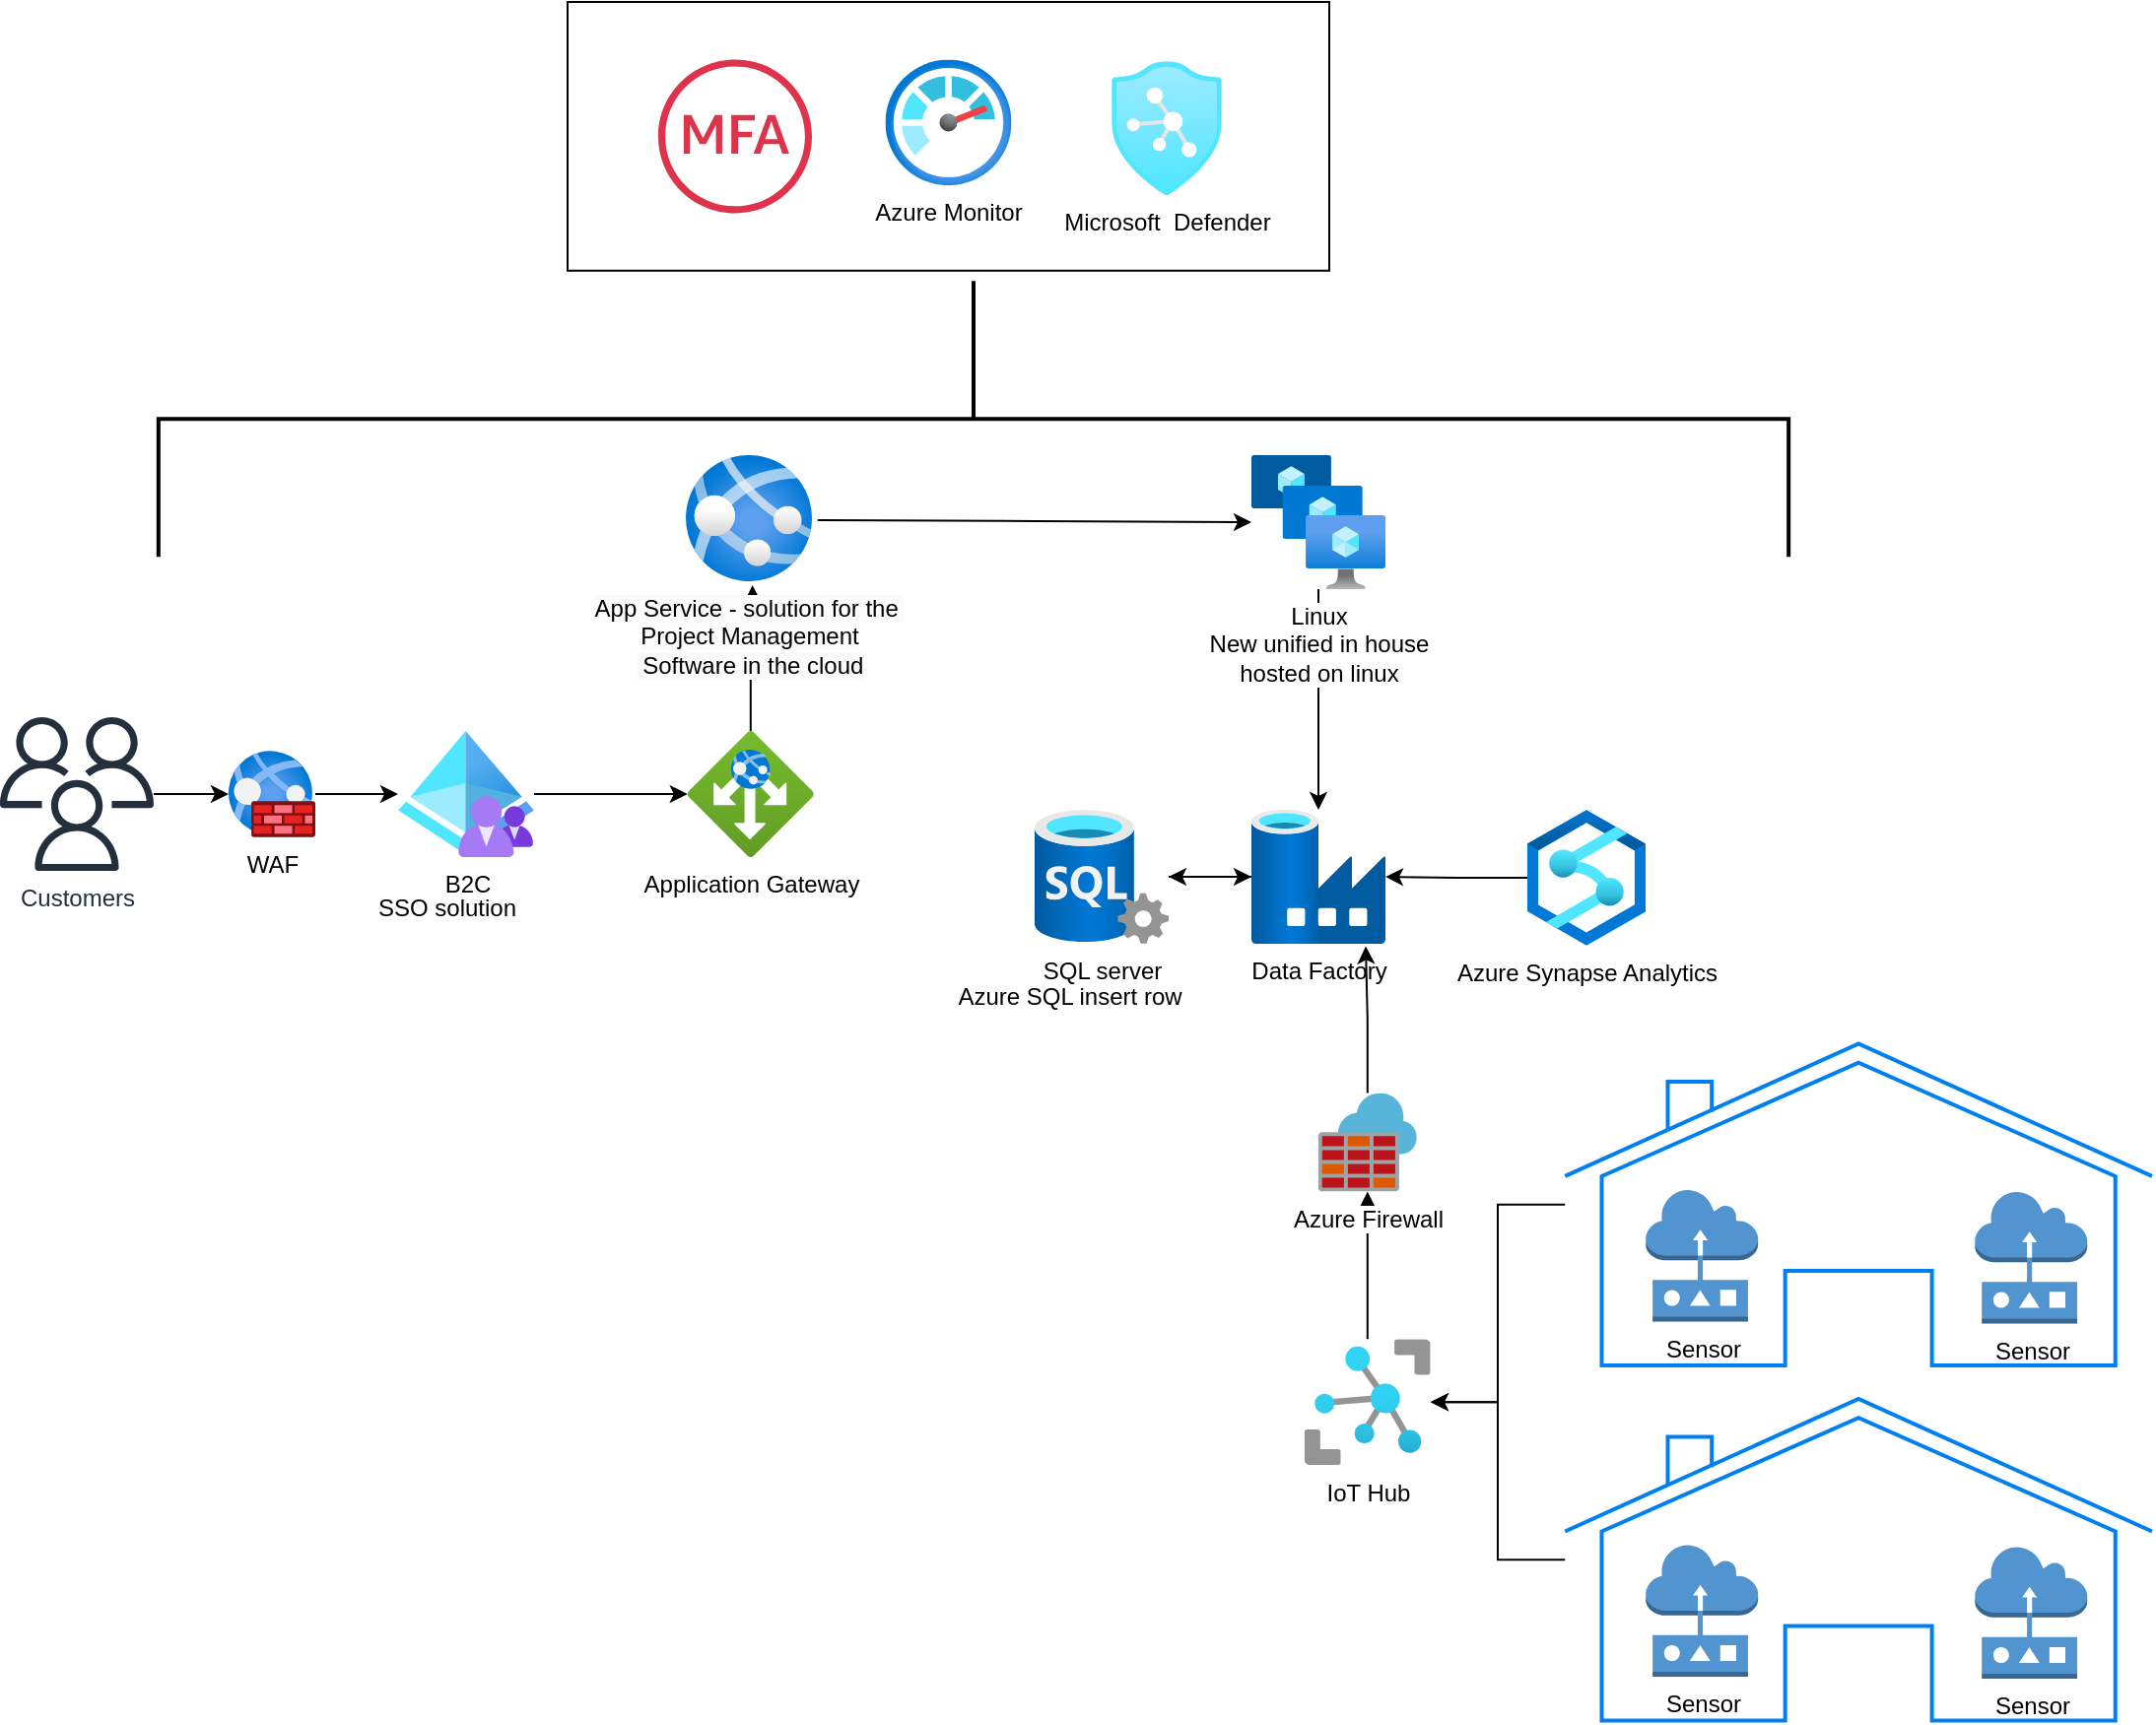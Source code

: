 <mxfile version="21.7.4" type="github">
  <diagram name="Page-1" id="bsTo58zp84ljqE6qS9Kt">
    <mxGraphModel dx="2736" dy="1051" grid="1" gridSize="10" guides="1" tooltips="1" connect="1" arrows="1" fold="1" page="1" pageScale="1" pageWidth="827" pageHeight="1169" math="0" shadow="0">
      <root>
        <mxCell id="0" />
        <mxCell id="1" parent="0" />
        <mxCell id="RAjeQEvejyIeY-pR_Ogj-1" value="" style="verticalLabelPosition=bottom;verticalAlign=top;html=1;shape=mxgraph.basic.rect;fillColor2=none;strokeWidth=1;size=20;indent=5;" vertex="1" parent="1">
          <mxGeometry x="10" y="100.0" width="386.5" height="136.37" as="geometry" />
        </mxCell>
        <mxCell id="RAjeQEvejyIeY-pR_Ogj-5" style="edgeStyle=orthogonalEdgeStyle;rounded=0;orthogonalLoop=1;jettySize=auto;html=1;" edge="1" parent="1" source="RAjeQEvejyIeY-pR_Ogj-6" target="RAjeQEvejyIeY-pR_Ogj-33">
          <mxGeometry relative="1" as="geometry" />
        </mxCell>
        <mxCell id="RAjeQEvejyIeY-pR_Ogj-6" value="Data Factory&lt;br&gt;" style="image;aspect=fixed;html=1;points=[];align=center;fontSize=12;image=img/lib/azure2/databases/Data_Factory.svg;" vertex="1" parent="1">
          <mxGeometry x="357" y="510" width="68" height="68" as="geometry" />
        </mxCell>
        <mxCell id="RAjeQEvejyIeY-pR_Ogj-7" style="edgeStyle=orthogonalEdgeStyle;rounded=0;orthogonalLoop=1;jettySize=auto;html=1;" edge="1" parent="1" source="RAjeQEvejyIeY-pR_Ogj-8" target="RAjeQEvejyIeY-pR_Ogj-6">
          <mxGeometry relative="1" as="geometry" />
        </mxCell>
        <mxCell id="RAjeQEvejyIeY-pR_Ogj-8" value="Azure Synapse Analytics" style="image;aspect=fixed;html=1;points=[];align=center;fontSize=12;image=img/lib/azure2/analytics/Azure_Synapse_Analytics.svg;" vertex="1" parent="1">
          <mxGeometry x="497" y="510" width="60" height="69" as="geometry" />
        </mxCell>
        <mxCell id="RAjeQEvejyIeY-pR_Ogj-10" value="Microsoft&amp;nbsp; Defender" style="image;aspect=fixed;html=1;points=[];align=center;fontSize=12;image=img/lib/azure2/security/Azure_Defender.svg;" vertex="1" parent="1">
          <mxGeometry x="286" y="130.18" width="56.0" height="68" as="geometry" />
        </mxCell>
        <mxCell id="RAjeQEvejyIeY-pR_Ogj-11" value="Azure Monitor" style="image;aspect=fixed;html=1;points=[];align=center;fontSize=12;image=img/lib/azure2/management_governance/Monitor.svg;" vertex="1" parent="1">
          <mxGeometry x="171.25" y="129.19" width="64" height="64" as="geometry" />
        </mxCell>
        <mxCell id="RAjeQEvejyIeY-pR_Ogj-12" style="edgeStyle=orthogonalEdgeStyle;rounded=0;orthogonalLoop=1;jettySize=auto;html=1;entryX=0.853;entryY=1.018;entryDx=0;entryDy=0;entryPerimeter=0;" edge="1" parent="1" source="RAjeQEvejyIeY-pR_Ogj-61" target="RAjeQEvejyIeY-pR_Ogj-6">
          <mxGeometry relative="1" as="geometry">
            <mxPoint x="418.9" y="718.0" as="targetPoint" />
          </mxGeometry>
        </mxCell>
        <mxCell id="RAjeQEvejyIeY-pR_Ogj-13" style="edgeStyle=orthogonalEdgeStyle;rounded=0;orthogonalLoop=1;jettySize=auto;html=1;" edge="1" parent="1" source="RAjeQEvejyIeY-pR_Ogj-14" target="RAjeQEvejyIeY-pR_Ogj-61">
          <mxGeometry relative="1" as="geometry" />
        </mxCell>
        <mxCell id="RAjeQEvejyIeY-pR_Ogj-14" value="IoT Hub&lt;br&gt;" style="image;aspect=fixed;html=1;points=[];align=center;fontSize=12;image=img/lib/azure2/iot/IoT_Hub.svg;" vertex="1" parent="1">
          <mxGeometry x="383.9" y="778.63" width="64" height="64" as="geometry" />
        </mxCell>
        <mxCell id="RAjeQEvejyIeY-pR_Ogj-20" style="edgeStyle=orthogonalEdgeStyle;rounded=0;orthogonalLoop=1;jettySize=auto;html=1;" edge="1" parent="1" source="RAjeQEvejyIeY-pR_Ogj-21" target="RAjeQEvejyIeY-pR_Ogj-14">
          <mxGeometry relative="1" as="geometry" />
        </mxCell>
        <mxCell id="RAjeQEvejyIeY-pR_Ogj-21" value="" style="html=1;verticalLabelPosition=bottom;align=center;labelBackgroundColor=#ffffff;verticalAlign=top;strokeWidth=2;strokeColor=#0080F0;shadow=0;dashed=0;shape=mxgraph.ios7.icons.home;" vertex="1" parent="1">
          <mxGeometry x="516.13" y="628.74" width="297.87" height="163.26" as="geometry" />
        </mxCell>
        <mxCell id="RAjeQEvejyIeY-pR_Ogj-22" value="Sensor&lt;br&gt;" style="outlineConnect=0;dashed=0;verticalLabelPosition=bottom;verticalAlign=top;align=center;html=1;shape=mxgraph.aws3.sensor;fillColor=#5294CF;gradientColor=none;" vertex="1" parent="1">
          <mxGeometry x="724.18" y="703.74" width="56.95" height="67" as="geometry" />
        </mxCell>
        <mxCell id="RAjeQEvejyIeY-pR_Ogj-23" value="Sensor&lt;br&gt;" style="outlineConnect=0;dashed=0;verticalLabelPosition=bottom;verticalAlign=top;align=center;html=1;shape=mxgraph.aws3.sensor;fillColor=#5294CF;gradientColor=none;" vertex="1" parent="1">
          <mxGeometry x="557.13" y="702.74" width="56.95" height="67" as="geometry" />
        </mxCell>
        <mxCell id="RAjeQEvejyIeY-pR_Ogj-24" style="edgeStyle=orthogonalEdgeStyle;rounded=0;orthogonalLoop=1;jettySize=auto;html=1;" edge="1" parent="1" source="RAjeQEvejyIeY-pR_Ogj-25" target="RAjeQEvejyIeY-pR_Ogj-14">
          <mxGeometry relative="1" as="geometry" />
        </mxCell>
        <mxCell id="RAjeQEvejyIeY-pR_Ogj-25" value="" style="html=1;verticalLabelPosition=bottom;align=center;labelBackgroundColor=#ffffff;verticalAlign=top;strokeWidth=2;strokeColor=#0080F0;shadow=0;dashed=0;shape=mxgraph.ios7.icons.home;" vertex="1" parent="1">
          <mxGeometry x="516.13" y="809" width="297.87" height="163.26" as="geometry" />
        </mxCell>
        <mxCell id="RAjeQEvejyIeY-pR_Ogj-26" value="Sensor&lt;br&gt;" style="outlineConnect=0;dashed=0;verticalLabelPosition=bottom;verticalAlign=top;align=center;html=1;shape=mxgraph.aws3.sensor;fillColor=#5294CF;gradientColor=none;" vertex="1" parent="1">
          <mxGeometry x="724.18" y="884" width="56.95" height="67" as="geometry" />
        </mxCell>
        <mxCell id="RAjeQEvejyIeY-pR_Ogj-27" value="Sensor&lt;br&gt;" style="outlineConnect=0;dashed=0;verticalLabelPosition=bottom;verticalAlign=top;align=center;html=1;shape=mxgraph.aws3.sensor;fillColor=#5294CF;gradientColor=none;" vertex="1" parent="1">
          <mxGeometry x="557.13" y="883" width="56.95" height="67" as="geometry" />
        </mxCell>
        <mxCell id="RAjeQEvejyIeY-pR_Ogj-30" value="Customers" style="sketch=0;outlineConnect=0;fontColor=#232F3E;gradientColor=none;fillColor=#232F3D;strokeColor=none;dashed=0;verticalLabelPosition=bottom;verticalAlign=top;align=center;html=1;fontSize=12;fontStyle=0;aspect=fixed;pointerEvents=1;shape=mxgraph.aws4.users;" vertex="1" parent="1">
          <mxGeometry x="-278" y="463" width="78" height="78" as="geometry" />
        </mxCell>
        <mxCell id="RAjeQEvejyIeY-pR_Ogj-32" style="edgeStyle=orthogonalEdgeStyle;rounded=0;orthogonalLoop=1;jettySize=auto;html=1;" edge="1" parent="1" source="RAjeQEvejyIeY-pR_Ogj-33" target="RAjeQEvejyIeY-pR_Ogj-6">
          <mxGeometry relative="1" as="geometry" />
        </mxCell>
        <mxCell id="RAjeQEvejyIeY-pR_Ogj-33" value="SQL server&lt;br&gt;" style="image;aspect=fixed;html=1;points=[];align=center;fontSize=12;image=img/lib/azure2/databases/SQL_Server.svg;" vertex="1" parent="1">
          <mxGeometry x="247" y="510" width="68" height="68" as="geometry" />
        </mxCell>
        <mxCell id="RAjeQEvejyIeY-pR_Ogj-34" value="Azure SQL insert row" style="text;strokeColor=none;align=center;fillColor=none;html=1;verticalAlign=middle;whiteSpace=wrap;rounded=0;" vertex="1" parent="1">
          <mxGeometry x="190.0" y="575" width="150" height="60" as="geometry" />
        </mxCell>
        <mxCell id="RAjeQEvejyIeY-pR_Ogj-40" value="" style="edgeStyle=orthogonalEdgeStyle;rounded=0;orthogonalLoop=1;jettySize=auto;html=1;" edge="1" parent="1" source="RAjeQEvejyIeY-pR_Ogj-55" target="RAjeQEvejyIeY-pR_Ogj-42">
          <mxGeometry relative="1" as="geometry">
            <mxPoint x="-142" y="502" as="sourcePoint" />
            <mxPoint x="93" y="505" as="targetPoint" />
          </mxGeometry>
        </mxCell>
        <mxCell id="RAjeQEvejyIeY-pR_Ogj-41" style="edgeStyle=orthogonalEdgeStyle;rounded=0;orthogonalLoop=1;jettySize=auto;html=1;" edge="1" parent="1" source="RAjeQEvejyIeY-pR_Ogj-42" target="RAjeQEvejyIeY-pR_Ogj-49">
          <mxGeometry relative="1" as="geometry" />
        </mxCell>
        <mxCell id="RAjeQEvejyIeY-pR_Ogj-42" value="B2C" style="image;aspect=fixed;html=1;points=[];align=center;fontSize=12;image=img/lib/azure2/identity/Azure_AD_B2C.svg;" vertex="1" parent="1">
          <mxGeometry x="-76" y="470" width="69" height="64" as="geometry" />
        </mxCell>
        <mxCell id="RAjeQEvejyIeY-pR_Ogj-43" value="SSO solution" style="text;strokeColor=none;align=center;fillColor=none;html=1;verticalAlign=middle;whiteSpace=wrap;rounded=0;" vertex="1" parent="1">
          <mxGeometry x="-101.5" y="535" width="100" height="50" as="geometry" />
        </mxCell>
        <mxCell id="RAjeQEvejyIeY-pR_Ogj-44" style="edgeStyle=orthogonalEdgeStyle;rounded=0;orthogonalLoop=1;jettySize=auto;html=1;" edge="1" parent="1" source="RAjeQEvejyIeY-pR_Ogj-45" target="RAjeQEvejyIeY-pR_Ogj-6">
          <mxGeometry relative="1" as="geometry" />
        </mxCell>
        <mxCell id="RAjeQEvejyIeY-pR_Ogj-45" value="Linux&lt;br style=&quot;border-color: var(--border-color);&quot;&gt;New unified in house&lt;br style=&quot;border-color: var(--border-color);&quot;&gt;hosted on linux" style="image;aspect=fixed;html=1;points=[];align=center;fontSize=12;image=img/lib/azure2/compute/VM_Scale_Sets.svg;" vertex="1" parent="1">
          <mxGeometry x="357" y="330" width="68" height="68" as="geometry" />
        </mxCell>
        <mxCell id="RAjeQEvejyIeY-pR_Ogj-48" style="edgeStyle=orthogonalEdgeStyle;rounded=0;orthogonalLoop=1;jettySize=auto;html=1;" edge="1" parent="1" source="RAjeQEvejyIeY-pR_Ogj-49">
          <mxGeometry relative="1" as="geometry">
            <mxPoint x="103.818" y="396" as="targetPoint" />
          </mxGeometry>
        </mxCell>
        <mxCell id="RAjeQEvejyIeY-pR_Ogj-49" value="Application Gateway" style="image;aspect=fixed;html=1;points=[];align=center;fontSize=12;image=img/lib/azure2/networking/Application_Gateways.svg;" vertex="1" parent="1">
          <mxGeometry x="70.88" y="470" width="64" height="64" as="geometry" />
        </mxCell>
        <mxCell id="RAjeQEvejyIeY-pR_Ogj-50" style="edgeStyle=orthogonalEdgeStyle;rounded=0;orthogonalLoop=1;jettySize=auto;html=1;" edge="1" parent="1" target="RAjeQEvejyIeY-pR_Ogj-45">
          <mxGeometry relative="1" as="geometry">
            <mxPoint x="136.88" y="363" as="sourcePoint" />
          </mxGeometry>
        </mxCell>
        <mxCell id="RAjeQEvejyIeY-pR_Ogj-54" value="" style="edgeStyle=orthogonalEdgeStyle;rounded=0;orthogonalLoop=1;jettySize=auto;html=1;" edge="1" parent="1" source="RAjeQEvejyIeY-pR_Ogj-30" target="RAjeQEvejyIeY-pR_Ogj-55">
          <mxGeometry relative="1" as="geometry">
            <mxPoint x="-142" y="502" as="sourcePoint" />
            <mxPoint x="-76" y="502" as="targetPoint" />
          </mxGeometry>
        </mxCell>
        <mxCell id="RAjeQEvejyIeY-pR_Ogj-55" value="WAF" style="image;aspect=fixed;html=1;points=[];align=center;fontSize=12;image=img/lib/azure2/networking/Web_Application_Firewall_Policies_WAF.svg;" vertex="1" parent="1">
          <mxGeometry x="-162" y="480" width="44" height="44" as="geometry" />
        </mxCell>
        <mxCell id="RAjeQEvejyIeY-pR_Ogj-60" value="" style="sketch=0;outlineConnect=0;fontColor=#232F3E;gradientColor=none;fillColor=#DD344C;strokeColor=none;dashed=0;verticalLabelPosition=bottom;verticalAlign=top;align=center;html=1;fontSize=12;fontStyle=0;aspect=fixed;pointerEvents=1;shape=mxgraph.aws4.mfa_token;" vertex="1" parent="1">
          <mxGeometry x="56" y="129.19" width="78" height="78" as="geometry" />
        </mxCell>
        <mxCell id="RAjeQEvejyIeY-pR_Ogj-61" value="Azure Firewall" style="image;sketch=0;aspect=fixed;html=1;points=[];align=center;fontSize=12;image=img/lib/mscae/Azure_Firewall.svg;" vertex="1" parent="1">
          <mxGeometry x="390.9" y="653.74" width="50" height="50" as="geometry" />
        </mxCell>
        <mxCell id="RAjeQEvejyIeY-pR_Ogj-64" value="" style="strokeWidth=2;html=1;shape=mxgraph.flowchart.annotation_2;align=left;labelPosition=right;pointerEvents=1;rotation=90;" vertex="1" parent="1">
          <mxGeometry x="146.0" y="-102" width="140" height="827.18" as="geometry" />
        </mxCell>
        <mxCell id="RAjeQEvejyIeY-pR_Ogj-127" value="&lt;span style=&quot;color: rgb(0, 0, 0); font-family: Helvetica; font-size: 12px; font-style: normal; font-variant-ligatures: normal; font-variant-caps: normal; font-weight: 400; letter-spacing: normal; orphans: 2; text-align: center; text-indent: 0px; text-transform: none; widows: 2; word-spacing: 0px; -webkit-text-stroke-width: 0px; background-color: rgb(251, 251, 251); text-decoration-thickness: initial; text-decoration-style: initial; text-decoration-color: initial; float: none; display: inline !important;&quot;&gt;App Service - solution for the&amp;nbsp;&lt;br&gt;Project Management&lt;/span&gt;&lt;br style=&quot;border-color: var(--border-color); color: rgb(0, 0, 0); font-family: Helvetica; font-size: 12px; font-style: normal; font-variant-ligatures: normal; font-variant-caps: normal; font-weight: 400; letter-spacing: normal; orphans: 2; text-align: center; text-indent: 0px; text-transform: none; widows: 2; word-spacing: 0px; -webkit-text-stroke-width: 0px; background-color: rgb(251, 251, 251); text-decoration-thickness: initial; text-decoration-style: initial; text-decoration-color: initial;&quot;&gt;&lt;span style=&quot;color: rgb(0, 0, 0); font-family: Helvetica; font-size: 12px; font-style: normal; font-variant-ligatures: normal; font-variant-caps: normal; font-weight: 400; letter-spacing: normal; orphans: 2; text-align: center; text-indent: 0px; text-transform: none; widows: 2; word-spacing: 0px; -webkit-text-stroke-width: 0px; background-color: rgb(251, 251, 251); text-decoration-thickness: initial; text-decoration-style: initial; text-decoration-color: initial; float: none; display: inline !important;&quot;&gt;&amp;nbsp;Software in the cloud&lt;/span&gt;" style="image;aspect=fixed;html=1;points=[];align=center;fontSize=12;image=img/lib/azure2/compute/App_Services.svg;" vertex="1" parent="1">
          <mxGeometry x="70" y="330" width="64" height="64" as="geometry" />
        </mxCell>
      </root>
    </mxGraphModel>
  </diagram>
</mxfile>
